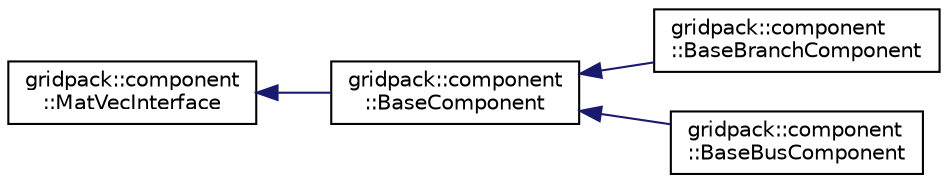 digraph "Graphical Class Hierarchy"
{
  edge [fontname="Helvetica",fontsize="10",labelfontname="Helvetica",labelfontsize="10"];
  node [fontname="Helvetica",fontsize="10",shape=record];
  rankdir="LR";
  Node1 [label="gridpack::component\l::MatVecInterface",height=0.2,width=0.4,color="black", fillcolor="white", style="filled",URL="$classgridpack_1_1component_1_1_mat_vec_interface.html"];
  Node1 -> Node2 [dir="back",color="midnightblue",fontsize="10",style="solid",fontname="Helvetica"];
  Node2 [label="gridpack::component\l::BaseComponent",height=0.2,width=0.4,color="black", fillcolor="white", style="filled",URL="$classgridpack_1_1component_1_1_base_component.html"];
  Node2 -> Node3 [dir="back",color="midnightblue",fontsize="10",style="solid",fontname="Helvetica"];
  Node3 [label="gridpack::component\l::BaseBranchComponent",height=0.2,width=0.4,color="black", fillcolor="white", style="filled",URL="$classgridpack_1_1component_1_1_base_branch_component.html"];
  Node2 -> Node4 [dir="back",color="midnightblue",fontsize="10",style="solid",fontname="Helvetica"];
  Node4 [label="gridpack::component\l::BaseBusComponent",height=0.2,width=0.4,color="black", fillcolor="white", style="filled",URL="$classgridpack_1_1component_1_1_base_bus_component.html"];
}
